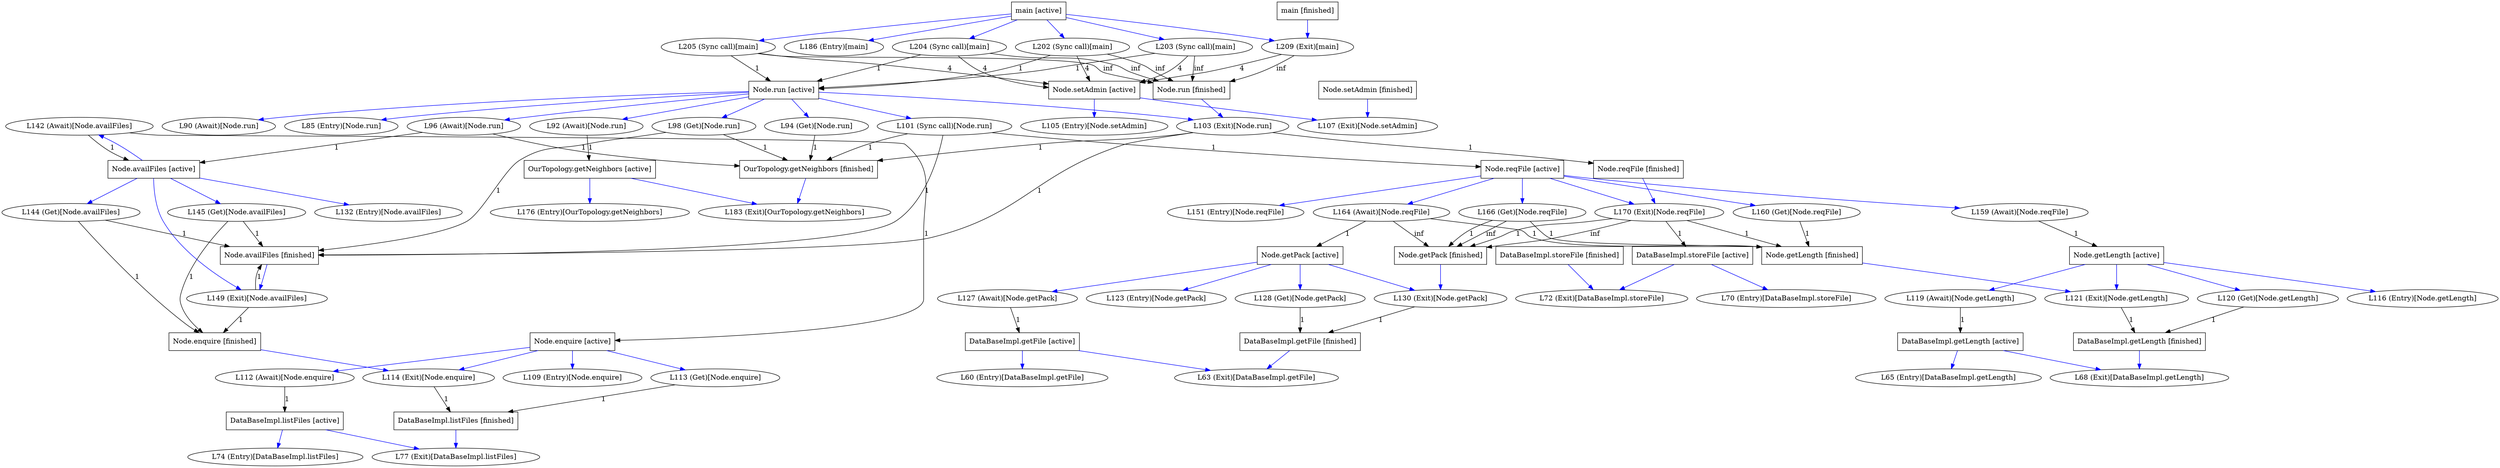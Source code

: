 digraph mhp_info {

"DataBaseImpl.getFile [finished]"[shape=box];
"DataBaseImpl.getFile [active]"[shape=box];
"L60 (Entry)[DataBaseImpl.getFile]";
"L63 (Exit)[DataBaseImpl.getFile]";
"DataBaseImpl.getLength [finished]"[shape=box];
"DataBaseImpl.getLength [active]"[shape=box];
"L65 (Entry)[DataBaseImpl.getLength]";
"L68 (Exit)[DataBaseImpl.getLength]";
"DataBaseImpl.storeFile [finished]"[shape=box];
"DataBaseImpl.storeFile [active]"[shape=box];
"L70 (Entry)[DataBaseImpl.storeFile]";
"L72 (Exit)[DataBaseImpl.storeFile]";
"DataBaseImpl.listFiles [finished]"[shape=box];
"DataBaseImpl.listFiles [active]"[shape=box];
"L74 (Entry)[DataBaseImpl.listFiles]";
"L77 (Exit)[DataBaseImpl.listFiles]";
"Node.run [finished]"[shape=box];
"Node.run [active]"[shape=box];
"L85 (Entry)[Node.run]";
"L103 (Exit)[Node.run]";
"L101 (Sync call)[Node.run]";
"L90 (Await)[Node.run]";
"L92 (Await)[Node.run]";
"L94 (Get)[Node.run]";
"L96 (Await)[Node.run]";
"L98 (Get)[Node.run]";
"Node.setAdmin [finished]"[shape=box];
"Node.setAdmin [active]"[shape=box];
"L105 (Entry)[Node.setAdmin]";
"L107 (Exit)[Node.setAdmin]";
"Node.enquire [finished]"[shape=box];
"Node.enquire [active]"[shape=box];
"L109 (Entry)[Node.enquire]";
"L114 (Exit)[Node.enquire]";
"L112 (Await)[Node.enquire]";
"L113 (Get)[Node.enquire]";
"Node.getLength [finished]"[shape=box];
"Node.getLength [active]"[shape=box];
"L116 (Entry)[Node.getLength]";
"L121 (Exit)[Node.getLength]";
"L119 (Await)[Node.getLength]";
"L120 (Get)[Node.getLength]";
"Node.getPack [finished]"[shape=box];
"Node.getPack [active]"[shape=box];
"L123 (Entry)[Node.getPack]";
"L130 (Exit)[Node.getPack]";
"L127 (Await)[Node.getPack]";
"L128 (Get)[Node.getPack]";
"Node.availFiles [finished]"[shape=box];
"Node.availFiles [active]"[shape=box];
"L132 (Entry)[Node.availFiles]";
"L149 (Exit)[Node.availFiles]";
"L142 (Await)[Node.availFiles]";
"L144 (Get)[Node.availFiles]";
"L145 (Get)[Node.availFiles]";
"Node.reqFile [finished]"[shape=box];
"Node.reqFile [active]"[shape=box];
"L151 (Entry)[Node.reqFile]";
"L170 (Exit)[Node.reqFile]";
"L159 (Await)[Node.reqFile]";
"L160 (Get)[Node.reqFile]";
"L164 (Await)[Node.reqFile]";
"L166 (Get)[Node.reqFile]";
"OurTopology.getNeighbors [finished]"[shape=box];
"OurTopology.getNeighbors [active]"[shape=box];
"L176 (Entry)[OurTopology.getNeighbors]";
"L183 (Exit)[OurTopology.getNeighbors]";
"main [finished]"[shape=box];
"main [active]"[shape=box];
"L186 (Entry)[main]";
"L209 (Exit)[main]";
"L202 (Sync call)[main]";
"L203 (Sync call)[main]";
"L204 (Sync call)[main]";
"L205 (Sync call)[main]";
"DataBaseImpl.getFile [active]" -> "L60 (Entry)[DataBaseImpl.getFile]" [color=blue];
"DataBaseImpl.getFile [finished]" -> "L63 (Exit)[DataBaseImpl.getFile]" [color=blue];
"DataBaseImpl.getFile [active]" -> "L63 (Exit)[DataBaseImpl.getFile]" [color=blue];
"DataBaseImpl.getLength [active]" -> "L65 (Entry)[DataBaseImpl.getLength]" [color=blue];
"DataBaseImpl.getLength [finished]" -> "L68 (Exit)[DataBaseImpl.getLength]" [color=blue];
"DataBaseImpl.getLength [active]" -> "L68 (Exit)[DataBaseImpl.getLength]" [color=blue];
"DataBaseImpl.storeFile [active]" -> "L70 (Entry)[DataBaseImpl.storeFile]" [color=blue];
"DataBaseImpl.storeFile [finished]" -> "L72 (Exit)[DataBaseImpl.storeFile]" [color=blue];
"DataBaseImpl.storeFile [active]" -> "L72 (Exit)[DataBaseImpl.storeFile]" [color=blue];
"DataBaseImpl.listFiles [active]" -> "L74 (Entry)[DataBaseImpl.listFiles]" [color=blue];
"DataBaseImpl.listFiles [finished]" -> "L77 (Exit)[DataBaseImpl.listFiles]" [color=blue];
"DataBaseImpl.listFiles [active]" -> "L77 (Exit)[DataBaseImpl.listFiles]" [color=blue];
"Node.run [active]" -> "L85 (Entry)[Node.run]" [color=blue];
"Node.run [finished]" -> "L103 (Exit)[Node.run]" [color=blue];
"Node.run [active]" -> "L103 (Exit)[Node.run]" [color=blue];
"Node.run [active]" -> "L101 (Sync call)[Node.run]" [color=blue];
"Node.run [active]" -> "L90 (Await)[Node.run]" [color=blue];
"Node.run [active]" -> "L92 (Await)[Node.run]" [color=blue];
"Node.run [active]" -> "L94 (Get)[Node.run]" [color=blue];
"Node.run [active]" -> "L96 (Await)[Node.run]" [color=blue];
"Node.run [active]" -> "L98 (Get)[Node.run]" [color=blue];
"Node.setAdmin [active]" -> "L105 (Entry)[Node.setAdmin]" [color=blue];
"Node.setAdmin [finished]" -> "L107 (Exit)[Node.setAdmin]" [color=blue];
"Node.setAdmin [active]" -> "L107 (Exit)[Node.setAdmin]" [color=blue];
"Node.enquire [active]" -> "L109 (Entry)[Node.enquire]" [color=blue];
"Node.enquire [finished]" -> "L114 (Exit)[Node.enquire]" [color=blue];
"Node.enquire [active]" -> "L114 (Exit)[Node.enquire]" [color=blue];
"Node.enquire [active]" -> "L112 (Await)[Node.enquire]" [color=blue];
"Node.enquire [active]" -> "L113 (Get)[Node.enquire]" [color=blue];
"Node.getLength [active]" -> "L116 (Entry)[Node.getLength]" [color=blue];
"Node.getLength [finished]" -> "L121 (Exit)[Node.getLength]" [color=blue];
"Node.getLength [active]" -> "L121 (Exit)[Node.getLength]" [color=blue];
"Node.getLength [active]" -> "L119 (Await)[Node.getLength]" [color=blue];
"Node.getLength [active]" -> "L120 (Get)[Node.getLength]" [color=blue];
"Node.getPack [active]" -> "L123 (Entry)[Node.getPack]" [color=blue];
"Node.getPack [finished]" -> "L130 (Exit)[Node.getPack]" [color=blue];
"Node.getPack [active]" -> "L130 (Exit)[Node.getPack]" [color=blue];
"Node.getPack [active]" -> "L127 (Await)[Node.getPack]" [color=blue];
"Node.getPack [active]" -> "L128 (Get)[Node.getPack]" [color=blue];
"Node.availFiles [active]" -> "L132 (Entry)[Node.availFiles]" [color=blue];
"Node.availFiles [finished]" -> "L149 (Exit)[Node.availFiles]" [color=blue];
"Node.availFiles [active]" -> "L149 (Exit)[Node.availFiles]" [color=blue];
"Node.availFiles [active]" -> "L142 (Await)[Node.availFiles]" [color=blue];
"Node.availFiles [active]" -> "L144 (Get)[Node.availFiles]" [color=blue];
"Node.availFiles [active]" -> "L145 (Get)[Node.availFiles]" [color=blue];
"Node.reqFile [active]" -> "L151 (Entry)[Node.reqFile]" [color=blue];
"Node.reqFile [finished]" -> "L170 (Exit)[Node.reqFile]" [color=blue];
"Node.reqFile [active]" -> "L170 (Exit)[Node.reqFile]" [color=blue];
"Node.reqFile [active]" -> "L159 (Await)[Node.reqFile]" [color=blue];
"Node.reqFile [active]" -> "L160 (Get)[Node.reqFile]" [color=blue];
"Node.reqFile [active]" -> "L164 (Await)[Node.reqFile]" [color=blue];
"Node.reqFile [active]" -> "L166 (Get)[Node.reqFile]" [color=blue];
"OurTopology.getNeighbors [active]" -> "L176 (Entry)[OurTopology.getNeighbors]" [color=blue];
"OurTopology.getNeighbors [finished]" -> "L183 (Exit)[OurTopology.getNeighbors]" [color=blue];
"OurTopology.getNeighbors [active]" -> "L183 (Exit)[OurTopology.getNeighbors]" [color=blue];
"main [active]" -> "L186 (Entry)[main]" [color=blue];
"main [finished]" -> "L209 (Exit)[main]" [color=blue];
"main [active]" -> "L209 (Exit)[main]" [color=blue];
"main [active]" -> "L202 (Sync call)[main]" [color=blue];
"main [active]" -> "L203 (Sync call)[main]" [color=blue];
"main [active]" -> "L204 (Sync call)[main]" [color=blue];
"main [active]" -> "L205 (Sync call)[main]" [color=blue];
"L101 (Sync call)[Node.run]" -> "Node.reqFile [active]" [label="1"] ;
"L103 (Exit)[Node.run]" -> "Node.reqFile [finished]" [label="1"] ;
"L170 (Exit)[Node.reqFile]" -> "Node.getPack [finished]" [label="inf"] ;
"L170 (Exit)[Node.reqFile]" -> "DataBaseImpl.storeFile [active]" [label="1"] ;
"L164 (Await)[Node.reqFile]" -> "Node.getPack [finished]" [label="inf"] ;
"L166 (Get)[Node.reqFile]" -> "Node.getPack [finished]" [label="inf"] ;
"L209 (Exit)[main]" -> "Node.setAdmin [active]" [label="4"] ;
"L209 (Exit)[main]" -> "Node.run [finished]" [label="inf"] ;
"L202 (Sync call)[main]" -> "Node.setAdmin [active]" [label="4"] ;
"L202 (Sync call)[main]" -> "Node.run [active]" [label="1"] ;
"L202 (Sync call)[main]" -> "Node.run [finished]" [label="inf"] ;
"L203 (Sync call)[main]" -> "Node.setAdmin [active]" [label="4"] ;
"L203 (Sync call)[main]" -> "Node.run [active]" [label="1"] ;
"L203 (Sync call)[main]" -> "Node.run [finished]" [label="inf"] ;
"L204 (Sync call)[main]" -> "Node.setAdmin [active]" [label="4"] ;
"L204 (Sync call)[main]" -> "Node.run [active]" [label="1"] ;
"L204 (Sync call)[main]" -> "Node.run [finished]" [label="inf"] ;
"L205 (Sync call)[main]" -> "Node.setAdmin [active]" [label="4"] ;
"L205 (Sync call)[main]" -> "Node.run [active]" [label="1"] ;
"L205 (Sync call)[main]" -> "Node.run [finished]" [label="inf"] ;
"L101 (Sync call)[Node.run]" -> "OurTopology.getNeighbors [finished]" [label="1"] ;
"L101 (Sync call)[Node.run]" -> "Node.availFiles [finished]" [label="1"] ;
"L92 (Await)[Node.run]" -> "OurTopology.getNeighbors [active]" [label="1"] ;
"L94 (Get)[Node.run]" -> "OurTopology.getNeighbors [finished]" [label="1"] ;
"L96 (Await)[Node.run]" -> "OurTopology.getNeighbors [finished]" [label="1"] ;
"L96 (Await)[Node.run]" -> "Node.availFiles [active]" [label="1"] ;
"L98 (Get)[Node.run]" -> "OurTopology.getNeighbors [finished]" [label="1"] ;
"L98 (Get)[Node.run]" -> "Node.availFiles [finished]" [label="1"] ;
"L103 (Exit)[Node.run]" -> "OurTopology.getNeighbors [finished]" [label="1"] ;
"L103 (Exit)[Node.run]" -> "Node.availFiles [finished]" [label="1"] ;
"L112 (Await)[Node.enquire]" -> "DataBaseImpl.listFiles [active]" [label="1"] ;
"L113 (Get)[Node.enquire]" -> "DataBaseImpl.listFiles [finished]" [label="1"] ;
"L114 (Exit)[Node.enquire]" -> "DataBaseImpl.listFiles [finished]" [label="1"] ;
"L119 (Await)[Node.getLength]" -> "DataBaseImpl.getLength [active]" [label="1"] ;
"L120 (Get)[Node.getLength]" -> "DataBaseImpl.getLength [finished]" [label="1"] ;
"L121 (Exit)[Node.getLength]" -> "DataBaseImpl.getLength [finished]" [label="1"] ;
"L127 (Await)[Node.getPack]" -> "DataBaseImpl.getFile [active]" [label="1"] ;
"L128 (Get)[Node.getPack]" -> "DataBaseImpl.getFile [finished]" [label="1"] ;
"L130 (Exit)[Node.getPack]" -> "DataBaseImpl.getFile [finished]" [label="1"] ;
"L142 (Await)[Node.availFiles]" -> "Node.enquire [active]" [label="1"] ;
"L142 (Await)[Node.availFiles]" -> "Node.availFiles [active]" [label="1"] ;
"L144 (Get)[Node.availFiles]" -> "Node.enquire [finished]" [label="1"] ;
"L144 (Get)[Node.availFiles]" -> "Node.availFiles [finished]" [label="1"] ;
"L145 (Get)[Node.availFiles]" -> "Node.enquire [finished]" [label="1"] ;
"L145 (Get)[Node.availFiles]" -> "Node.availFiles [finished]" [label="1"] ;
"L149 (Exit)[Node.availFiles]" -> "Node.enquire [finished]" [label="1"] ;
"L149 (Exit)[Node.availFiles]" -> "Node.availFiles [finished]" [label="1"] ;
"L159 (Await)[Node.reqFile]" -> "Node.getLength [active]" [label="1"] ;
"L160 (Get)[Node.reqFile]" -> "Node.getLength [finished]" [label="1"] ;
"L170 (Exit)[Node.reqFile]" -> "Node.getPack [finished]" [label="1"] ;
"L170 (Exit)[Node.reqFile]" -> "Node.getLength [finished]" [label="1"] ;
"L164 (Await)[Node.reqFile]" -> "Node.getPack [active]" [label="1"] ;
"L164 (Await)[Node.reqFile]" -> "Node.getLength [finished]" [label="1"] ;
"L166 (Get)[Node.reqFile]" -> "Node.getPack [finished]" [label="1"] ;
"L166 (Get)[Node.reqFile]" -> "Node.getLength [finished]" [label="1"] ;

}
